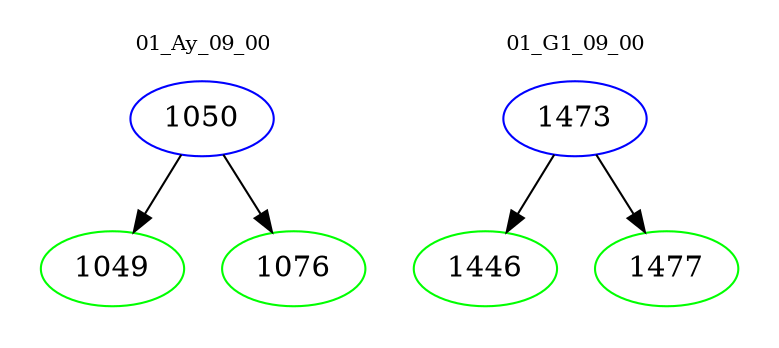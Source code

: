 digraph{
subgraph cluster_0 {
color = white
label = "01_Ay_09_00";
fontsize=10;
T0_1050 [label="1050", color="blue"]
T0_1050 -> T0_1049 [color="black"]
T0_1049 [label="1049", color="green"]
T0_1050 -> T0_1076 [color="black"]
T0_1076 [label="1076", color="green"]
}
subgraph cluster_1 {
color = white
label = "01_G1_09_00";
fontsize=10;
T1_1473 [label="1473", color="blue"]
T1_1473 -> T1_1446 [color="black"]
T1_1446 [label="1446", color="green"]
T1_1473 -> T1_1477 [color="black"]
T1_1477 [label="1477", color="green"]
}
}
